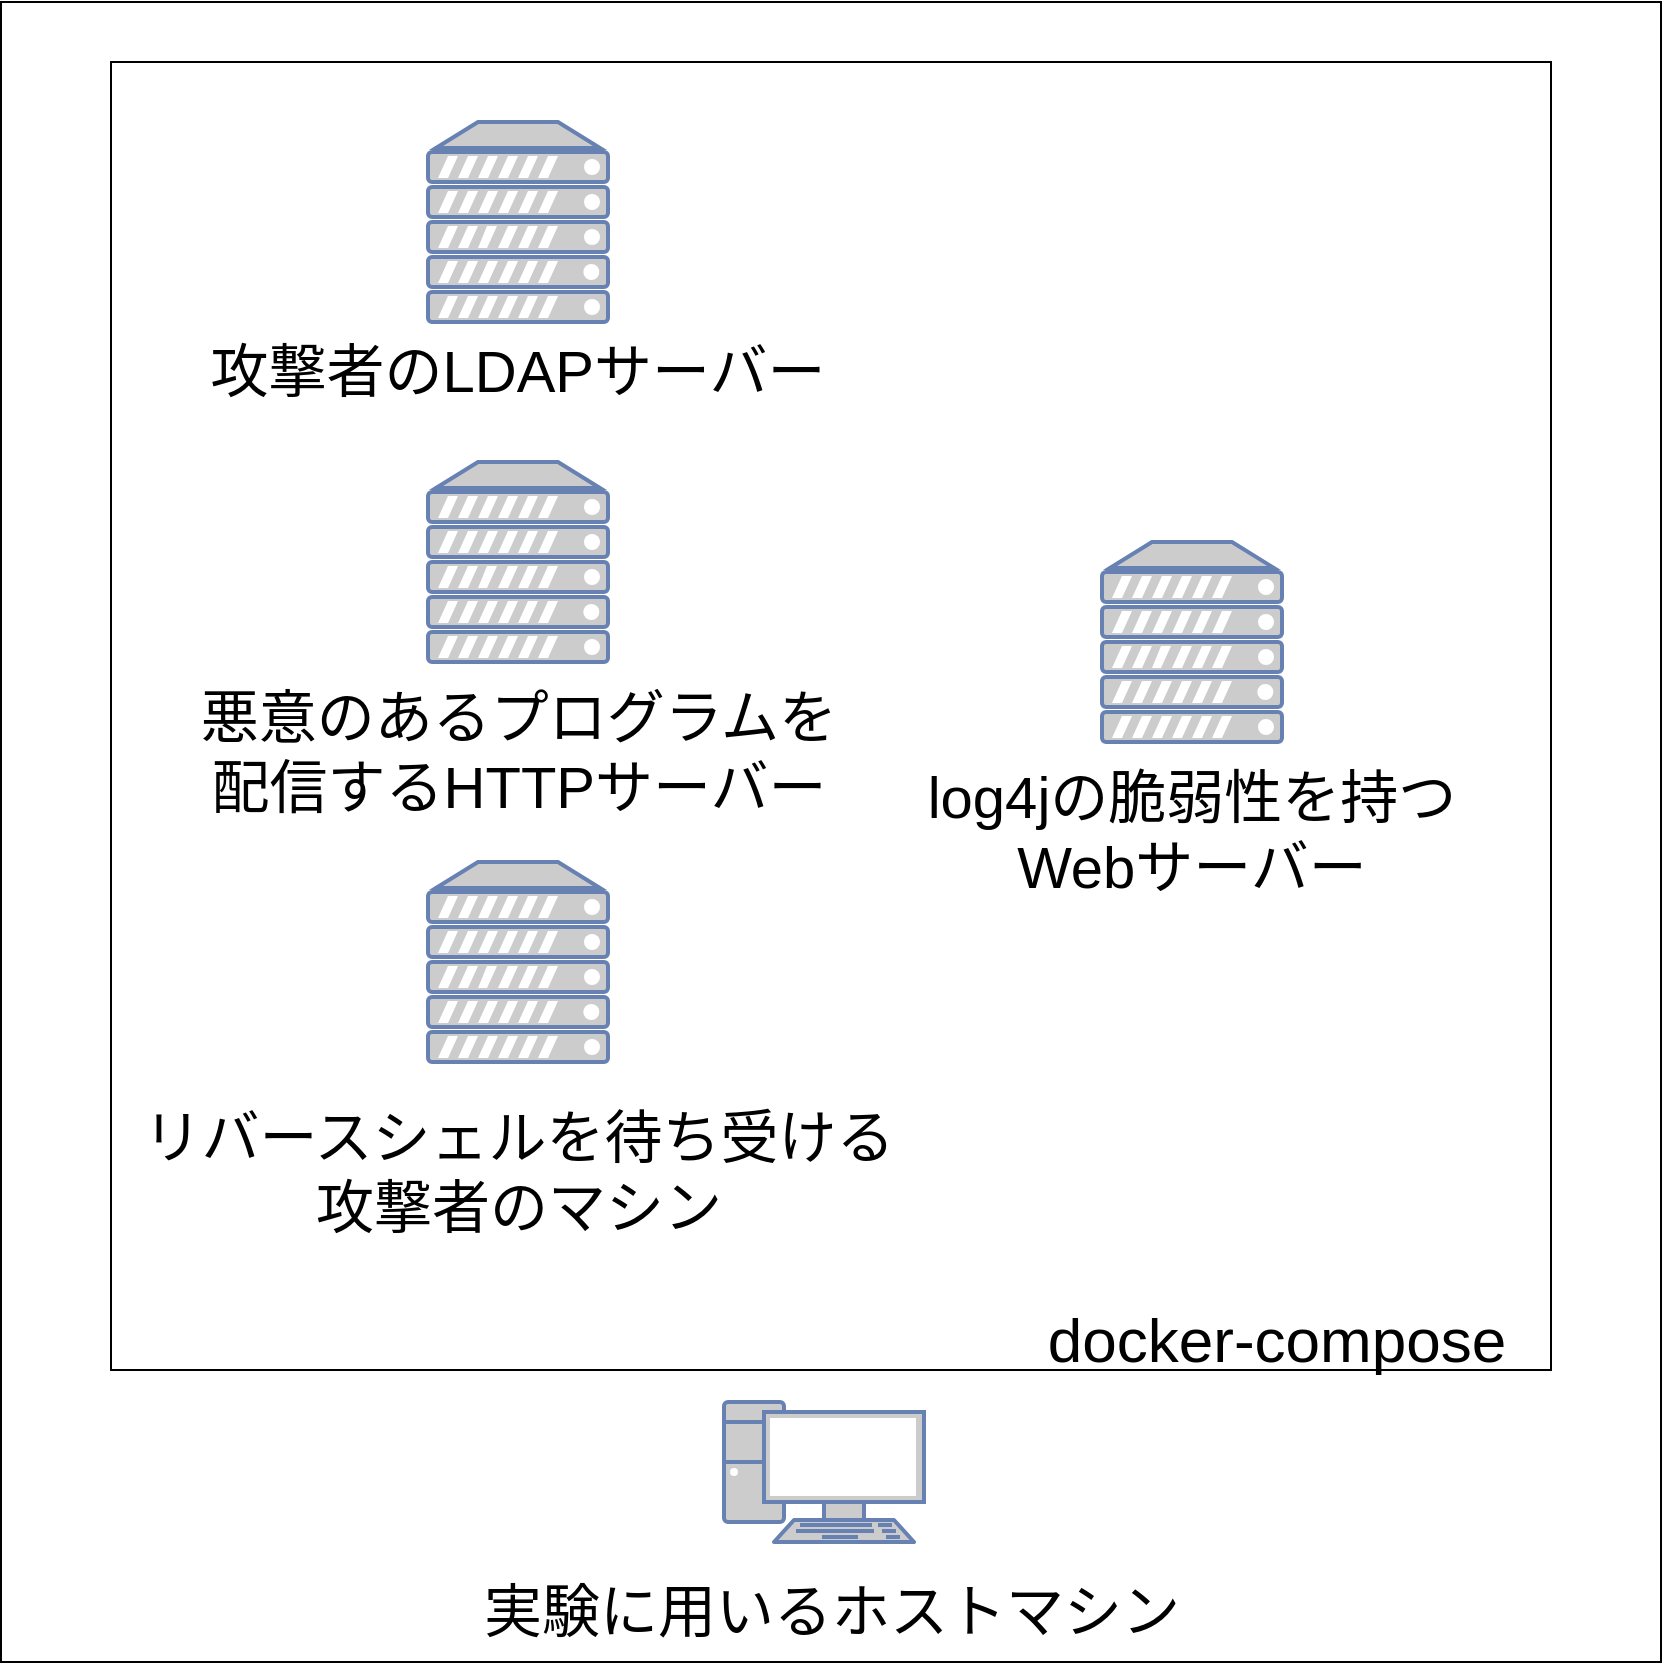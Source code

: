 <mxfile>
    <diagram id="hGv6xo4nuzRhdtU87L9W" name="ページ1">
        <mxGraphModel dx="1002" dy="2018" grid="1" gridSize="10" guides="1" tooltips="1" connect="1" arrows="1" fold="1" page="1" pageScale="1" pageWidth="827" pageHeight="1169" math="0" shadow="0">
            <root>
                <mxCell id="0"/>
                <mxCell id="1" parent="0"/>
                <mxCell id="38" value="" style="whiteSpace=wrap;html=1;aspect=fixed;sketch=0;fontSize=12;" parent="1" vertex="1">
                    <mxGeometry x="2.5" y="-110" width="830" height="830" as="geometry"/>
                </mxCell>
                <mxCell id="31" value="" style="fontColor=#0066CC;verticalAlign=top;verticalLabelPosition=bottom;labelPosition=center;align=center;html=1;outlineConnect=0;fillColor=#CCCCCC;strokeColor=#6881B3;gradientColor=none;gradientDirection=north;strokeWidth=2;shape=mxgraph.networks.pc;sketch=0;" parent="1" vertex="1">
                    <mxGeometry x="364" y="590" width="100" height="70" as="geometry"/>
                </mxCell>
                <mxCell id="32" value="" style="whiteSpace=wrap;html=1;aspect=fixed;sketch=0;" parent="1" vertex="1">
                    <mxGeometry x="110" y="-50" width="615" height="615" as="geometry"/>
                </mxCell>
                <mxCell id="34" value="&lt;font style=&quot;font-size: 23px;&quot;&gt;docker-compose&lt;/font&gt;" style="text;html=1;strokeColor=none;fillColor=none;align=center;verticalAlign=middle;whiteSpace=wrap;rounded=0;sketch=0;" parent="1" vertex="1">
                    <mxGeometry x="545" y="530" width="180" height="30" as="geometry"/>
                </mxCell>
                <mxCell id="39" value="" style="edgeStyle=none;html=1;fontFamily=Helvetica;fontSize=12;fontColor=default;" parent="1" source="20" target="23" edge="1">
                    <mxGeometry relative="1" as="geometry"/>
                </mxCell>
                <mxCell id="16" value="" style="fontColor=#0066CC;verticalAlign=top;verticalLabelPosition=bottom;labelPosition=center;align=center;html=1;outlineConnect=0;fillColor=#CCCCCC;strokeColor=#6881B3;gradientColor=none;gradientDirection=north;strokeWidth=2;shape=mxgraph.networks.server;sketch=0;" parent="1" vertex="1">
                    <mxGeometry x="216" y="10" width="90" height="100" as="geometry"/>
                </mxCell>
                <mxCell id="17" value="攻撃者のLDAPサーバー" style="text;html=1;strokeColor=none;fillColor=none;align=center;verticalAlign=middle;whiteSpace=wrap;rounded=0;sketch=0;" parent="1" vertex="1">
                    <mxGeometry x="136" y="120" width="250" height="30" as="geometry"/>
                </mxCell>
                <mxCell id="28" value="" style="fontColor=#0066CC;verticalAlign=top;verticalLabelPosition=bottom;labelPosition=center;align=center;html=1;outlineConnect=0;fillColor=#CCCCCC;strokeColor=#6881B3;gradientColor=none;gradientDirection=north;strokeWidth=2;shape=mxgraph.networks.server;sketch=0;" parent="1" vertex="1">
                    <mxGeometry x="536" y="180" width="90" height="100" as="geometry"/>
                </mxCell>
                <mxCell id="29" value="log4jの脆弱性を持つWebサーバー" style="text;html=1;strokeColor=none;fillColor=none;align=center;verticalAlign=middle;whiteSpace=wrap;rounded=0;sketch=0;" parent="1" vertex="1">
                    <mxGeometry x="456" y="290" width="250" height="30" as="geometry"/>
                </mxCell>
                <mxCell id="20" value="" style="fontColor=#0066CC;verticalAlign=top;verticalLabelPosition=bottom;labelPosition=center;align=center;html=1;outlineConnect=0;fillColor=#CCCCCC;strokeColor=#6881B3;gradientColor=none;gradientDirection=north;strokeWidth=2;shape=mxgraph.networks.server;sketch=0;" parent="1" vertex="1">
                    <mxGeometry x="216" y="200" width="90" height="100" as="geometry"/>
                </mxCell>
                <mxCell id="21" value="悪意のあるのプログラムを配信するHTTPサーバー" style="text;html=1;strokeColor=none;fillColor=none;align=center;verticalAlign=middle;whiteSpace=wrap;rounded=0;sketch=0;" parent="1" vertex="1">
                    <mxGeometry x="121" y="310" width="280" height="30" as="geometry"/>
                </mxCell>
                <mxCell id="23" value="" style="fontColor=#0066CC;verticalAlign=top;verticalLabelPosition=bottom;labelPosition=center;align=center;html=1;outlineConnect=0;fillColor=#CCCCCC;strokeColor=#6881B3;gradientColor=none;gradientDirection=north;strokeWidth=2;shape=mxgraph.networks.server;sketch=0;" parent="1" vertex="1">
                    <mxGeometry x="216" y="380" width="90" height="100" as="geometry"/>
                </mxCell>
                <mxCell id="24" value="リバースシェルを待ち受ける攻撃者のサーバー" style="text;html=1;strokeColor=none;fillColor=none;align=center;verticalAlign=middle;whiteSpace=wrap;rounded=0;sketch=0;" parent="1" vertex="1">
                    <mxGeometry x="126" y="490" width="270" height="30" as="geometry"/>
                </mxCell>
                <mxCell id="42" value="" style="whiteSpace=wrap;html=1;aspect=fixed;sketch=0;" parent="1" vertex="1">
                    <mxGeometry x="110" y="-50" width="615" height="615" as="geometry"/>
                </mxCell>
                <mxCell id="43" value="&lt;font style=&quot;font-size: 23px;&quot;&gt;docker-compose&lt;/font&gt;" style="text;html=1;strokeColor=none;fillColor=none;align=center;verticalAlign=middle;whiteSpace=wrap;rounded=0;sketch=0;" parent="1" vertex="1">
                    <mxGeometry x="545" y="530" width="180" height="30" as="geometry"/>
                </mxCell>
                <mxCell id="44" value="" style="edgeStyle=none;html=1;fontFamily=Helvetica;fontSize=12;fontColor=default;" parent="1" source="49" target="51" edge="1">
                    <mxGeometry relative="1" as="geometry"/>
                </mxCell>
                <mxCell id="45" value="" style="fontColor=#0066CC;verticalAlign=top;verticalLabelPosition=bottom;labelPosition=center;align=center;html=1;outlineConnect=0;fillColor=#CCCCCC;strokeColor=#6881B3;gradientColor=none;gradientDirection=north;strokeWidth=2;shape=mxgraph.networks.server;sketch=0;" parent="1" vertex="1">
                    <mxGeometry x="216" y="10" width="90" height="100" as="geometry"/>
                </mxCell>
                <mxCell id="46" value="攻撃者のLDAPサーバー" style="text;html=1;strokeColor=none;fillColor=none;align=center;verticalAlign=middle;whiteSpace=wrap;rounded=0;sketch=0;" parent="1" vertex="1">
                    <mxGeometry x="136" y="120" width="250" height="30" as="geometry"/>
                </mxCell>
                <mxCell id="47" value="" style="fontColor=#0066CC;verticalAlign=top;verticalLabelPosition=bottom;labelPosition=center;align=center;html=1;outlineConnect=0;fillColor=#CCCCCC;strokeColor=#6881B3;gradientColor=none;gradientDirection=north;strokeWidth=2;shape=mxgraph.networks.server;sketch=0;" parent="1" vertex="1">
                    <mxGeometry x="536" y="180" width="90" height="100" as="geometry"/>
                </mxCell>
                <mxCell id="48" value="log4jの脆弱性を持つWebサーバー" style="text;html=1;strokeColor=none;fillColor=none;align=center;verticalAlign=middle;whiteSpace=wrap;rounded=0;sketch=0;" parent="1" vertex="1">
                    <mxGeometry x="456" y="290" width="250" height="30" as="geometry"/>
                </mxCell>
                <mxCell id="49" value="" style="fontColor=#0066CC;verticalAlign=top;verticalLabelPosition=bottom;labelPosition=center;align=center;html=1;outlineConnect=0;fillColor=#CCCCCC;strokeColor=#6881B3;gradientColor=none;gradientDirection=north;strokeWidth=2;shape=mxgraph.networks.server;sketch=0;" parent="1" vertex="1">
                    <mxGeometry x="216" y="200" width="90" height="100" as="geometry"/>
                </mxCell>
                <mxCell id="50" value="悪意のあるのプログラムを配信するHTTPサーバー" style="text;html=1;strokeColor=none;fillColor=none;align=center;verticalAlign=middle;whiteSpace=wrap;rounded=0;sketch=0;" parent="1" vertex="1">
                    <mxGeometry x="121" y="310" width="280" height="30" as="geometry"/>
                </mxCell>
                <mxCell id="51" value="" style="fontColor=#0066CC;verticalAlign=top;verticalLabelPosition=bottom;labelPosition=center;align=center;html=1;outlineConnect=0;fillColor=#CCCCCC;strokeColor=#6881B3;gradientColor=none;gradientDirection=north;strokeWidth=2;shape=mxgraph.networks.server;sketch=0;" parent="1" vertex="1">
                    <mxGeometry x="216" y="380" width="90" height="100" as="geometry"/>
                </mxCell>
                <mxCell id="52" value="リバースシェルを待ち受ける攻撃者のサーバー" style="text;html=1;strokeColor=none;fillColor=none;align=center;verticalAlign=middle;whiteSpace=wrap;rounded=0;sketch=0;" parent="1" vertex="1">
                    <mxGeometry x="126" y="490" width="270" height="30" as="geometry"/>
                </mxCell>
                <mxCell id="53" value="&lt;font style=&quot;font-size: 29px;&quot;&gt;実験に用いるホストマシン&lt;/font&gt;" style="text;html=1;strokeColor=none;fillColor=none;align=center;verticalAlign=middle;whiteSpace=wrap;rounded=0;sketch=0;fontSize=29;" parent="1" vertex="1">
                    <mxGeometry x="233.75" y="680" width="367.5" height="30" as="geometry"/>
                </mxCell>
                <mxCell id="55" value="" style="whiteSpace=wrap;html=1;sketch=0;" parent="1" vertex="1">
                    <mxGeometry x="57.5" y="-80" width="720" height="654" as="geometry"/>
                </mxCell>
                <mxCell id="56" value="&lt;font style=&quot;font-size: 31px;&quot;&gt;docker-compose&lt;/font&gt;" style="text;html=1;strokeColor=none;fillColor=none;align=center;verticalAlign=middle;whiteSpace=wrap;rounded=0;sketch=0;" parent="1" vertex="1">
                    <mxGeometry x="502.5" y="544" width="275" height="30" as="geometry"/>
                </mxCell>
                <mxCell id="58" value="" style="fontColor=#0066CC;verticalAlign=top;verticalLabelPosition=bottom;labelPosition=center;align=center;html=1;outlineConnect=0;fillColor=#CCCCCC;strokeColor=#6881B3;gradientColor=none;gradientDirection=north;strokeWidth=2;shape=mxgraph.networks.server;sketch=0;" parent="1" vertex="1">
                    <mxGeometry x="216" y="-50" width="90" height="100" as="geometry"/>
                </mxCell>
                <mxCell id="59" value="攻撃者のLDAPサーバー" style="text;html=1;strokeColor=none;fillColor=none;align=center;verticalAlign=middle;whiteSpace=wrap;rounded=0;sketch=0;fontSize=29;" parent="1" vertex="1">
                    <mxGeometry x="104" y="60" width="314" height="30" as="geometry"/>
                </mxCell>
                <mxCell id="60" value="" style="fontColor=#0066CC;verticalAlign=top;verticalLabelPosition=bottom;labelPosition=center;align=center;html=1;outlineConnect=0;fillColor=#CCCCCC;strokeColor=#6881B3;gradientColor=none;gradientDirection=north;strokeWidth=2;shape=mxgraph.networks.server;sketch=0;" parent="1" vertex="1">
                    <mxGeometry x="553" y="160" width="90" height="100" as="geometry"/>
                </mxCell>
                <mxCell id="61" value="log4jの脆弱性を持つWebサーバー" style="text;html=1;strokeColor=none;fillColor=none;align=center;verticalAlign=middle;whiteSpace=wrap;rounded=0;sketch=0;fontSize=29;" parent="1" vertex="1">
                    <mxGeometry x="456" y="290" width="284" height="30" as="geometry"/>
                </mxCell>
                <mxCell id="62" value="" style="fontColor=#0066CC;verticalAlign=top;verticalLabelPosition=bottom;labelPosition=center;align=center;html=1;outlineConnect=0;fillColor=#CCCCCC;strokeColor=#6881B3;gradientColor=none;gradientDirection=north;strokeWidth=2;shape=mxgraph.networks.server;sketch=0;" parent="1" vertex="1">
                    <mxGeometry x="216" y="120" width="90" height="100" as="geometry"/>
                </mxCell>
                <mxCell id="63" value="悪意のあるプログラムを配信するHTTPサーバー" style="text;html=1;strokeColor=none;fillColor=none;align=center;verticalAlign=middle;whiteSpace=wrap;rounded=0;sketch=0;fontSize=29;" parent="1" vertex="1">
                    <mxGeometry x="91.5" y="250" width="339" height="30" as="geometry"/>
                </mxCell>
                <mxCell id="64" value="" style="fontColor=#0066CC;verticalAlign=top;verticalLabelPosition=bottom;labelPosition=center;align=center;html=1;outlineConnect=0;fillColor=#CCCCCC;strokeColor=#6881B3;gradientColor=none;gradientDirection=north;strokeWidth=2;shape=mxgraph.networks.server;sketch=0;" parent="1" vertex="1">
                    <mxGeometry x="216" y="320" width="90" height="100" as="geometry"/>
                </mxCell>
                <mxCell id="65" value="リバースシェルを待ち受ける攻撃者のマシン" style="text;html=1;strokeColor=none;fillColor=none;align=center;verticalAlign=middle;whiteSpace=wrap;rounded=0;sketch=0;fontSize=29;" parent="1" vertex="1">
                    <mxGeometry x="71.5" y="460" width="379" height="30" as="geometry"/>
                </mxCell>
            </root>
        </mxGraphModel>
    </diagram>
</mxfile>